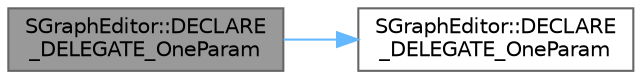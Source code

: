 digraph "SGraphEditor::DECLARE_DELEGATE_OneParam"
{
 // INTERACTIVE_SVG=YES
 // LATEX_PDF_SIZE
  bgcolor="transparent";
  edge [fontname=Helvetica,fontsize=10,labelfontname=Helvetica,labelfontsize=10];
  node [fontname=Helvetica,fontsize=10,shape=box,height=0.2,width=0.4];
  rankdir="LR";
  Node1 [id="Node000001",label="SGraphEditor::DECLARE\l_DELEGATE_OneParam",height=0.2,width=0.4,color="gray40", fillcolor="grey60", style="filled", fontcolor="black",tooltip=" "];
  Node1 -> Node2 [id="edge1_Node000001_Node000002",color="steelblue1",style="solid",tooltip=" "];
  Node2 [id="Node000002",label="SGraphEditor::DECLARE\l_DELEGATE_OneParam",height=0.2,width=0.4,color="grey40", fillcolor="white", style="filled",URL="$dc/db4/classSGraphEditor.html#a291a33d7ce8e2263ae7904e5f5be70de",tooltip=" "];
}
